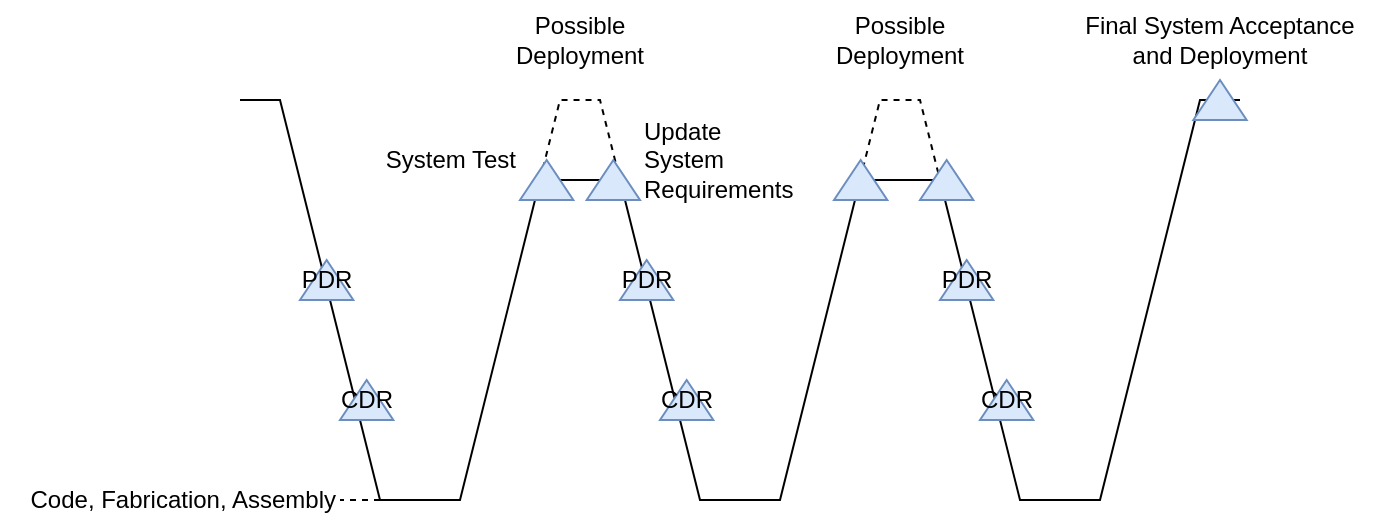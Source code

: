 <mxfile>
    <diagram id="T9uuaTeBy4bPSP1g8a4x" name="Page-1">
        <mxGraphModel dx="1829" dy="611" grid="1" gridSize="10" guides="1" tooltips="1" connect="1" arrows="1" fold="1" page="1" pageScale="1" pageWidth="827" pageHeight="1169" background="#FFFFFF" math="0" shadow="0">
            <root>
                <mxCell id="0"/>
                <mxCell id="1" parent="0"/>
                <mxCell id="315" value="" style="endArrow=none;html=1;rounded=0;" edge="1" parent="1">
                    <mxGeometry width="50" height="50" relative="1" as="geometry">
                        <mxPoint x="90" y="80" as="sourcePoint"/>
                        <mxPoint x="590" y="80" as="targetPoint"/>
                        <Array as="points">
                            <mxPoint x="90" y="80"/>
                            <mxPoint x="110" y="80"/>
                            <mxPoint x="120" y="120"/>
                            <mxPoint x="160" y="280"/>
                            <mxPoint x="200" y="280"/>
                            <mxPoint x="240" y="120"/>
                            <mxPoint x="280" y="120"/>
                            <mxPoint x="320" y="280"/>
                            <mxPoint x="360" y="280"/>
                            <mxPoint x="400" y="120"/>
                            <mxPoint x="440" y="120"/>
                            <mxPoint x="480" y="280"/>
                            <mxPoint x="520" y="280"/>
                            <mxPoint x="560" y="120"/>
                            <mxPoint x="570" y="80"/>
                        </Array>
                    </mxGeometry>
                </mxCell>
                <mxCell id="317" value="Possible Deployment" style="rounded=0;whiteSpace=wrap;html=1;strokeColor=none;fillColor=none;" vertex="1" parent="1">
                    <mxGeometry x="220" y="30" width="80" height="40" as="geometry"/>
                </mxCell>
                <mxCell id="319" value="" style="endArrow=none;html=1;rounded=0;dashed=1;" edge="1" parent="1">
                    <mxGeometry width="50" height="50" relative="1" as="geometry">
                        <mxPoint x="240" y="120" as="sourcePoint"/>
                        <mxPoint x="280" y="120" as="targetPoint"/>
                        <Array as="points">
                            <mxPoint x="250" y="80"/>
                            <mxPoint x="270" y="80"/>
                        </Array>
                    </mxGeometry>
                </mxCell>
                <mxCell id="321" value="" style="endArrow=none;html=1;rounded=0;dashed=1;" edge="1" parent="1">
                    <mxGeometry width="50" height="50" relative="1" as="geometry">
                        <mxPoint x="400" y="120" as="sourcePoint"/>
                        <mxPoint x="440" y="120" as="targetPoint"/>
                        <Array as="points">
                            <mxPoint x="410" y="80"/>
                            <mxPoint x="430" y="80"/>
                        </Array>
                    </mxGeometry>
                </mxCell>
                <mxCell id="322" value="Possible Deployment" style="rounded=0;whiteSpace=wrap;html=1;strokeColor=none;fillColor=none;" vertex="1" parent="1">
                    <mxGeometry x="380" y="30" width="80" height="40" as="geometry"/>
                </mxCell>
                <mxCell id="323" value="System Test" style="rounded=0;whiteSpace=wrap;html=1;strokeColor=none;fillColor=none;align=right;" vertex="1" parent="1">
                    <mxGeometry x="150" y="100" width="80" height="20" as="geometry"/>
                </mxCell>
                <mxCell id="325" value="Update System Requirements" style="rounded=0;whiteSpace=wrap;html=1;strokeColor=none;fillColor=none;align=left;" vertex="1" parent="1">
                    <mxGeometry x="290" y="100" width="80" height="20" as="geometry"/>
                </mxCell>
                <mxCell id="326" value="PDR" style="triangle;whiteSpace=wrap;html=1;fillColor=#dae8fc;rotation=0;strokeColor=#6c8ebf;direction=north;" vertex="1" parent="1">
                    <mxGeometry x="120" y="160" width="26.66" height="19.99" as="geometry"/>
                </mxCell>
                <mxCell id="327" value="" style="triangle;whiteSpace=wrap;html=1;fillColor=#dae8fc;rotation=0;strokeColor=#6c8ebf;direction=north;" vertex="1" parent="1">
                    <mxGeometry x="230" y="110" width="26.66" height="19.99" as="geometry"/>
                </mxCell>
                <mxCell id="328" value="" style="triangle;whiteSpace=wrap;html=1;fillColor=#dae8fc;rotation=0;strokeColor=#6c8ebf;direction=north;" vertex="1" parent="1">
                    <mxGeometry x="263.34" y="110" width="26.66" height="19.99" as="geometry"/>
                </mxCell>
                <mxCell id="329" value="CDR" style="triangle;whiteSpace=wrap;html=1;fillColor=#dae8fc;rotation=0;strokeColor=#6c8ebf;direction=north;" vertex="1" parent="1">
                    <mxGeometry x="140" y="219.99" width="26.66" height="19.99" as="geometry"/>
                </mxCell>
                <mxCell id="331" value="CDR" style="triangle;whiteSpace=wrap;html=1;fillColor=#dae8fc;rotation=0;strokeColor=#6c8ebf;direction=north;" vertex="1" parent="1">
                    <mxGeometry x="300" y="219.99" width="26.67" height="20" as="geometry"/>
                </mxCell>
                <mxCell id="332" value="PDR" style="triangle;whiteSpace=wrap;html=1;fillColor=#dae8fc;rotation=0;strokeColor=#6c8ebf;direction=north;" vertex="1" parent="1">
                    <mxGeometry x="280" y="159.99" width="26.67" height="20" as="geometry"/>
                </mxCell>
                <mxCell id="333" value="CDR" style="triangle;whiteSpace=wrap;html=1;fillColor=#dae8fc;rotation=0;strokeColor=#6c8ebf;direction=north;" vertex="1" parent="1">
                    <mxGeometry x="460.0" y="219.99" width="26.67" height="20" as="geometry"/>
                </mxCell>
                <mxCell id="334" value="PDR" style="triangle;whiteSpace=wrap;html=1;fillColor=#dae8fc;rotation=0;strokeColor=#6c8ebf;direction=north;" vertex="1" parent="1">
                    <mxGeometry x="440" y="159.99" width="26.67" height="20" as="geometry"/>
                </mxCell>
                <mxCell id="335" value="Final System Acceptance and Deployment" style="rounded=0;whiteSpace=wrap;html=1;strokeColor=none;fillColor=none;" vertex="1" parent="1">
                    <mxGeometry x="500" y="30" width="160" height="40" as="geometry"/>
                </mxCell>
                <mxCell id="336" value="" style="triangle;whiteSpace=wrap;html=1;fillColor=#dae8fc;rotation=0;strokeColor=#6c8ebf;direction=north;" vertex="1" parent="1">
                    <mxGeometry x="387" y="110" width="26.66" height="19.99" as="geometry"/>
                </mxCell>
                <mxCell id="337" value="" style="triangle;whiteSpace=wrap;html=1;fillColor=#dae8fc;rotation=0;strokeColor=#6c8ebf;direction=north;" vertex="1" parent="1">
                    <mxGeometry x="430.0" y="110" width="26.66" height="19.99" as="geometry"/>
                </mxCell>
                <mxCell id="338" value="" style="triangle;whiteSpace=wrap;html=1;fillColor=#dae8fc;rotation=0;strokeColor=#6c8ebf;direction=north;" vertex="1" parent="1">
                    <mxGeometry x="566.67" y="70" width="26.66" height="19.99" as="geometry"/>
                </mxCell>
                <mxCell id="340" value="Code, Fabrication, Assembly" style="rounded=0;whiteSpace=wrap;html=1;fillColor=none;align=right;strokeColor=none;" vertex="1" parent="1">
                    <mxGeometry x="-30" y="270" width="170" height="20" as="geometry"/>
                </mxCell>
                <mxCell id="341" value="" style="endArrow=none;html=1;rounded=0;dashed=1;" edge="1" parent="1">
                    <mxGeometry width="50" height="50" relative="1" as="geometry">
                        <mxPoint x="160" y="280" as="sourcePoint"/>
                        <mxPoint x="140" y="280" as="targetPoint"/>
                    </mxGeometry>
                </mxCell>
            </root>
        </mxGraphModel>
    </diagram>
</mxfile>
